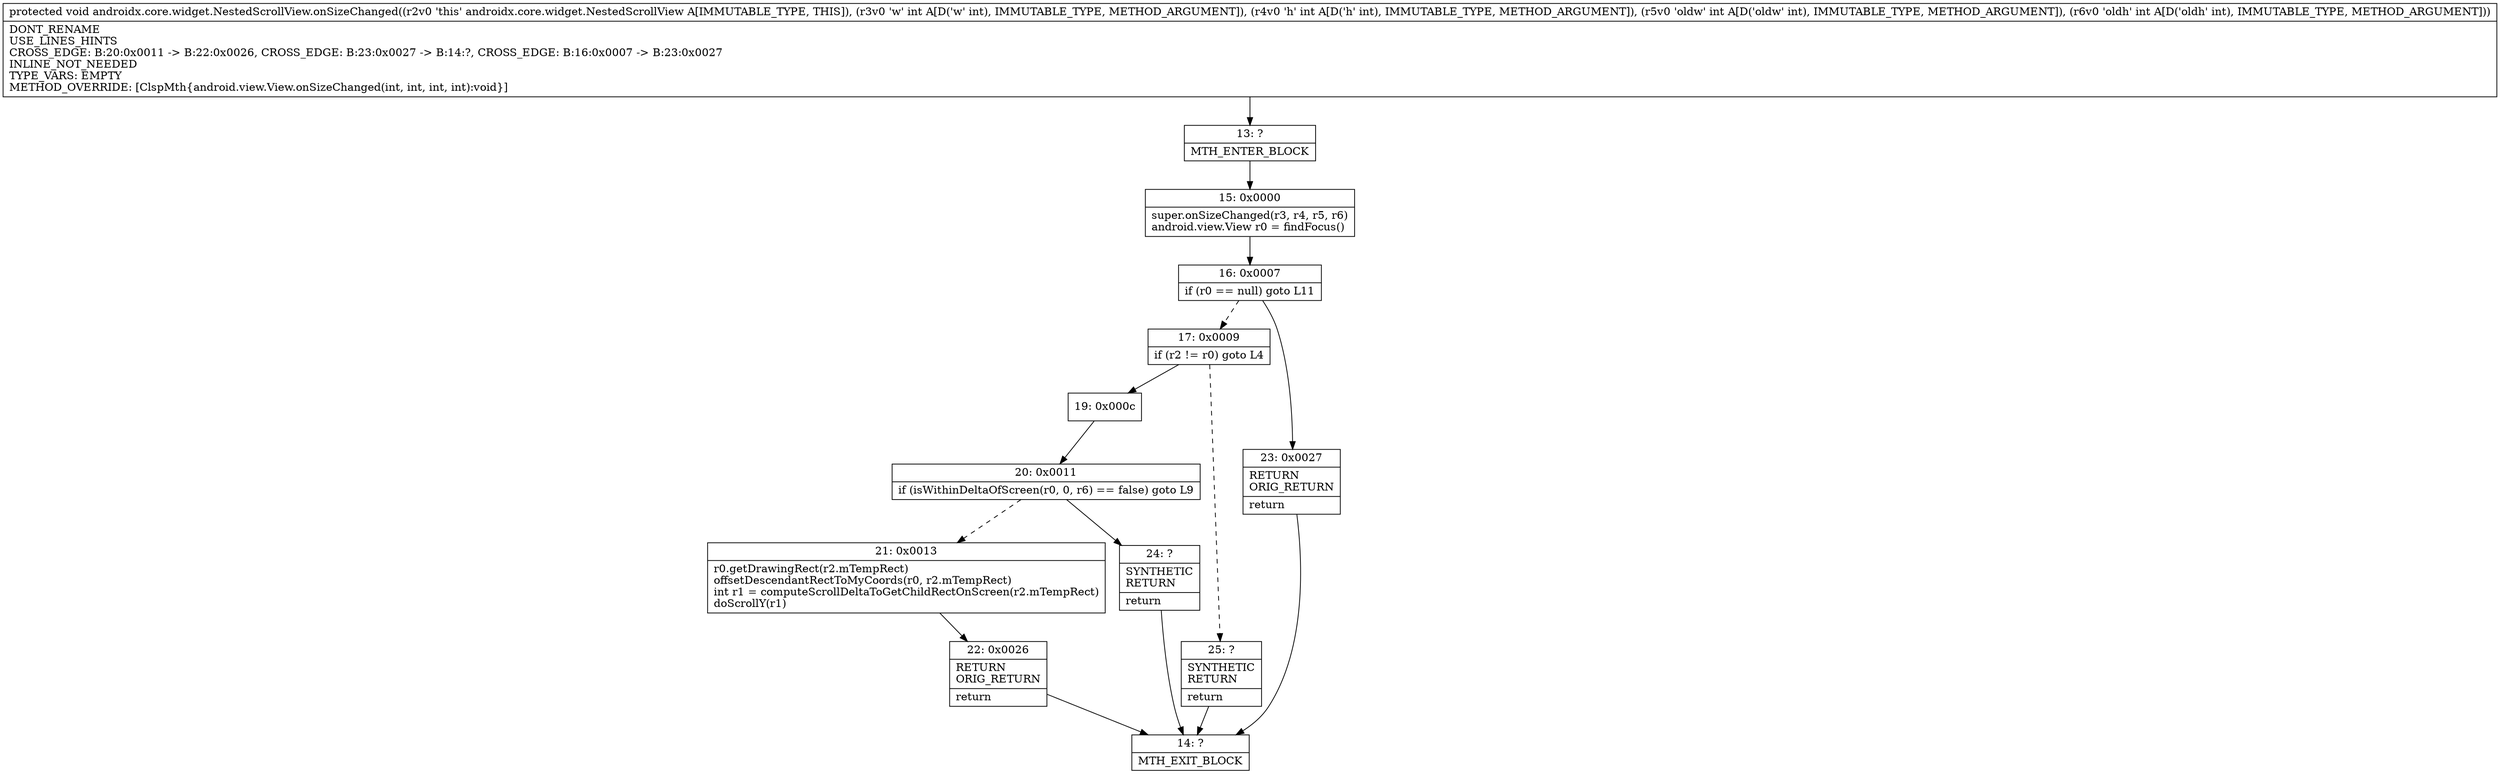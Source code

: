 digraph "CFG forandroidx.core.widget.NestedScrollView.onSizeChanged(IIII)V" {
Node_13 [shape=record,label="{13\:\ ?|MTH_ENTER_BLOCK\l}"];
Node_15 [shape=record,label="{15\:\ 0x0000|super.onSizeChanged(r3, r4, r5, r6)\landroid.view.View r0 = findFocus()\l}"];
Node_16 [shape=record,label="{16\:\ 0x0007|if (r0 == null) goto L11\l}"];
Node_17 [shape=record,label="{17\:\ 0x0009|if (r2 != r0) goto L4\l}"];
Node_19 [shape=record,label="{19\:\ 0x000c}"];
Node_20 [shape=record,label="{20\:\ 0x0011|if (isWithinDeltaOfScreen(r0, 0, r6) == false) goto L9\l}"];
Node_21 [shape=record,label="{21\:\ 0x0013|r0.getDrawingRect(r2.mTempRect)\loffsetDescendantRectToMyCoords(r0, r2.mTempRect)\lint r1 = computeScrollDeltaToGetChildRectOnScreen(r2.mTempRect)\ldoScrollY(r1)\l}"];
Node_22 [shape=record,label="{22\:\ 0x0026|RETURN\lORIG_RETURN\l|return\l}"];
Node_14 [shape=record,label="{14\:\ ?|MTH_EXIT_BLOCK\l}"];
Node_24 [shape=record,label="{24\:\ ?|SYNTHETIC\lRETURN\l|return\l}"];
Node_25 [shape=record,label="{25\:\ ?|SYNTHETIC\lRETURN\l|return\l}"];
Node_23 [shape=record,label="{23\:\ 0x0027|RETURN\lORIG_RETURN\l|return\l}"];
MethodNode[shape=record,label="{protected void androidx.core.widget.NestedScrollView.onSizeChanged((r2v0 'this' androidx.core.widget.NestedScrollView A[IMMUTABLE_TYPE, THIS]), (r3v0 'w' int A[D('w' int), IMMUTABLE_TYPE, METHOD_ARGUMENT]), (r4v0 'h' int A[D('h' int), IMMUTABLE_TYPE, METHOD_ARGUMENT]), (r5v0 'oldw' int A[D('oldw' int), IMMUTABLE_TYPE, METHOD_ARGUMENT]), (r6v0 'oldh' int A[D('oldh' int), IMMUTABLE_TYPE, METHOD_ARGUMENT]))  | DONT_RENAME\lUSE_LINES_HINTS\lCROSS_EDGE: B:20:0x0011 \-\> B:22:0x0026, CROSS_EDGE: B:23:0x0027 \-\> B:14:?, CROSS_EDGE: B:16:0x0007 \-\> B:23:0x0027\lINLINE_NOT_NEEDED\lTYPE_VARS: EMPTY\lMETHOD_OVERRIDE: [ClspMth\{android.view.View.onSizeChanged(int, int, int, int):void\}]\l}"];
MethodNode -> Node_13;Node_13 -> Node_15;
Node_15 -> Node_16;
Node_16 -> Node_17[style=dashed];
Node_16 -> Node_23;
Node_17 -> Node_19;
Node_17 -> Node_25[style=dashed];
Node_19 -> Node_20;
Node_20 -> Node_21[style=dashed];
Node_20 -> Node_24;
Node_21 -> Node_22;
Node_22 -> Node_14;
Node_24 -> Node_14;
Node_25 -> Node_14;
Node_23 -> Node_14;
}

